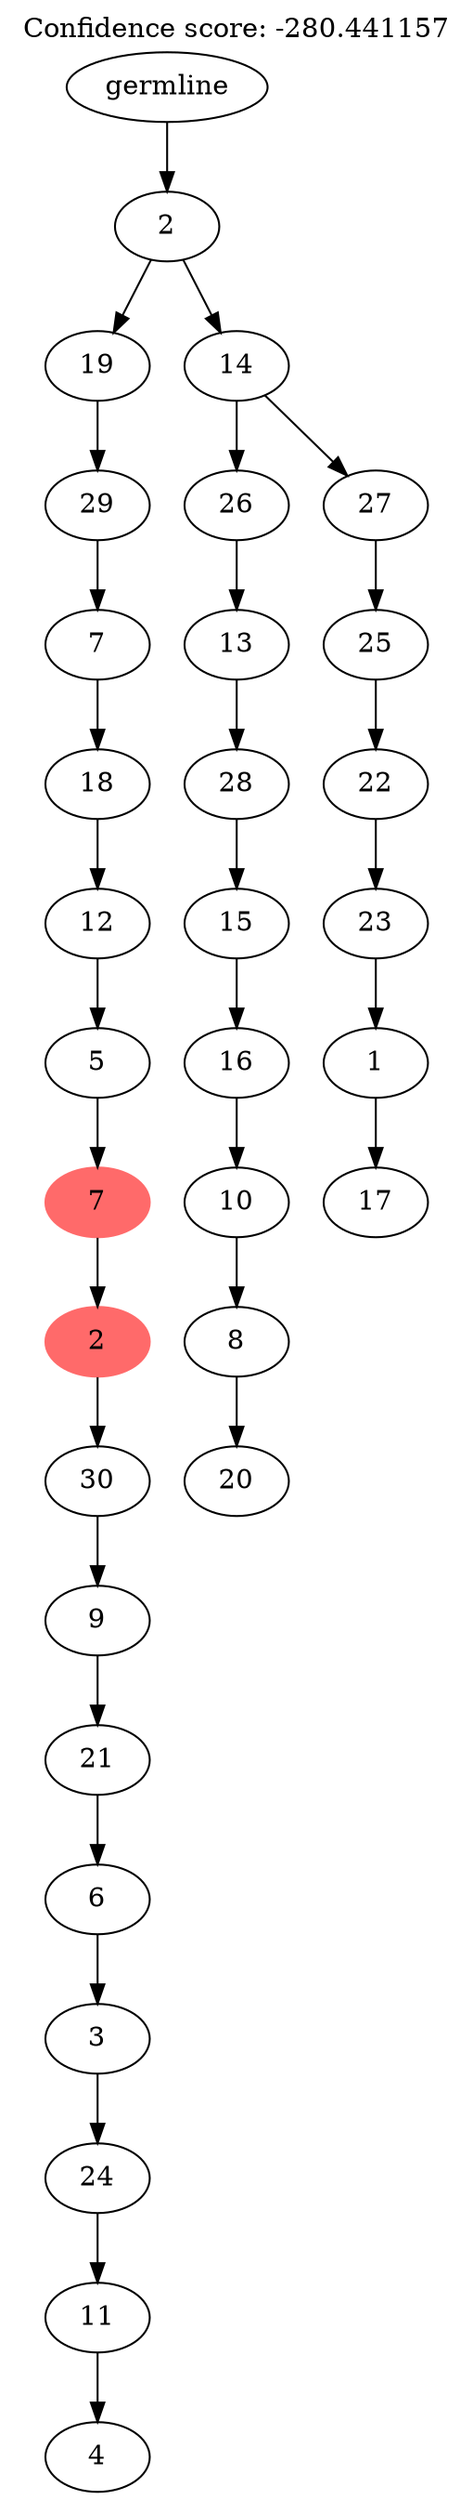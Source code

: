 digraph g {
	"31" -> "32";
	"32" [label="4"];
	"30" -> "31";
	"31" [label="11"];
	"29" -> "30";
	"30" [label="24"];
	"28" -> "29";
	"29" [label="3"];
	"27" -> "28";
	"28" [label="6"];
	"26" -> "27";
	"27" [label="21"];
	"25" -> "26";
	"26" [label="9"];
	"24" -> "25";
	"25" [label="30"];
	"23" -> "24";
	"24" [color=indianred1, style=filled, label="2"];
	"22" -> "23";
	"23" [color=indianred1, style=filled, label="7"];
	"21" -> "22";
	"22" [label="5"];
	"20" -> "21";
	"21" [label="12"];
	"19" -> "20";
	"20" [label="18"];
	"18" -> "19";
	"19" [label="7"];
	"17" -> "18";
	"18" [label="29"];
	"15" -> "16";
	"16" [label="20"];
	"14" -> "15";
	"15" [label="8"];
	"13" -> "14";
	"14" [label="10"];
	"12" -> "13";
	"13" [label="16"];
	"11" -> "12";
	"12" [label="15"];
	"10" -> "11";
	"11" [label="28"];
	"9" -> "10";
	"10" [label="13"];
	"7" -> "8";
	"8" [label="17"];
	"6" -> "7";
	"7" [label="1"];
	"5" -> "6";
	"6" [label="23"];
	"4" -> "5";
	"5" [label="22"];
	"3" -> "4";
	"4" [label="25"];
	"2" -> "3";
	"3" [label="27"];
	"2" -> "9";
	"9" [label="26"];
	"1" -> "2";
	"2" [label="14"];
	"1" -> "17";
	"17" [label="19"];
	"0" -> "1";
	"1" [label="2"];
	"0" [label="germline"];
	labelloc="t";
	label="Confidence score: -280.441157";
}
